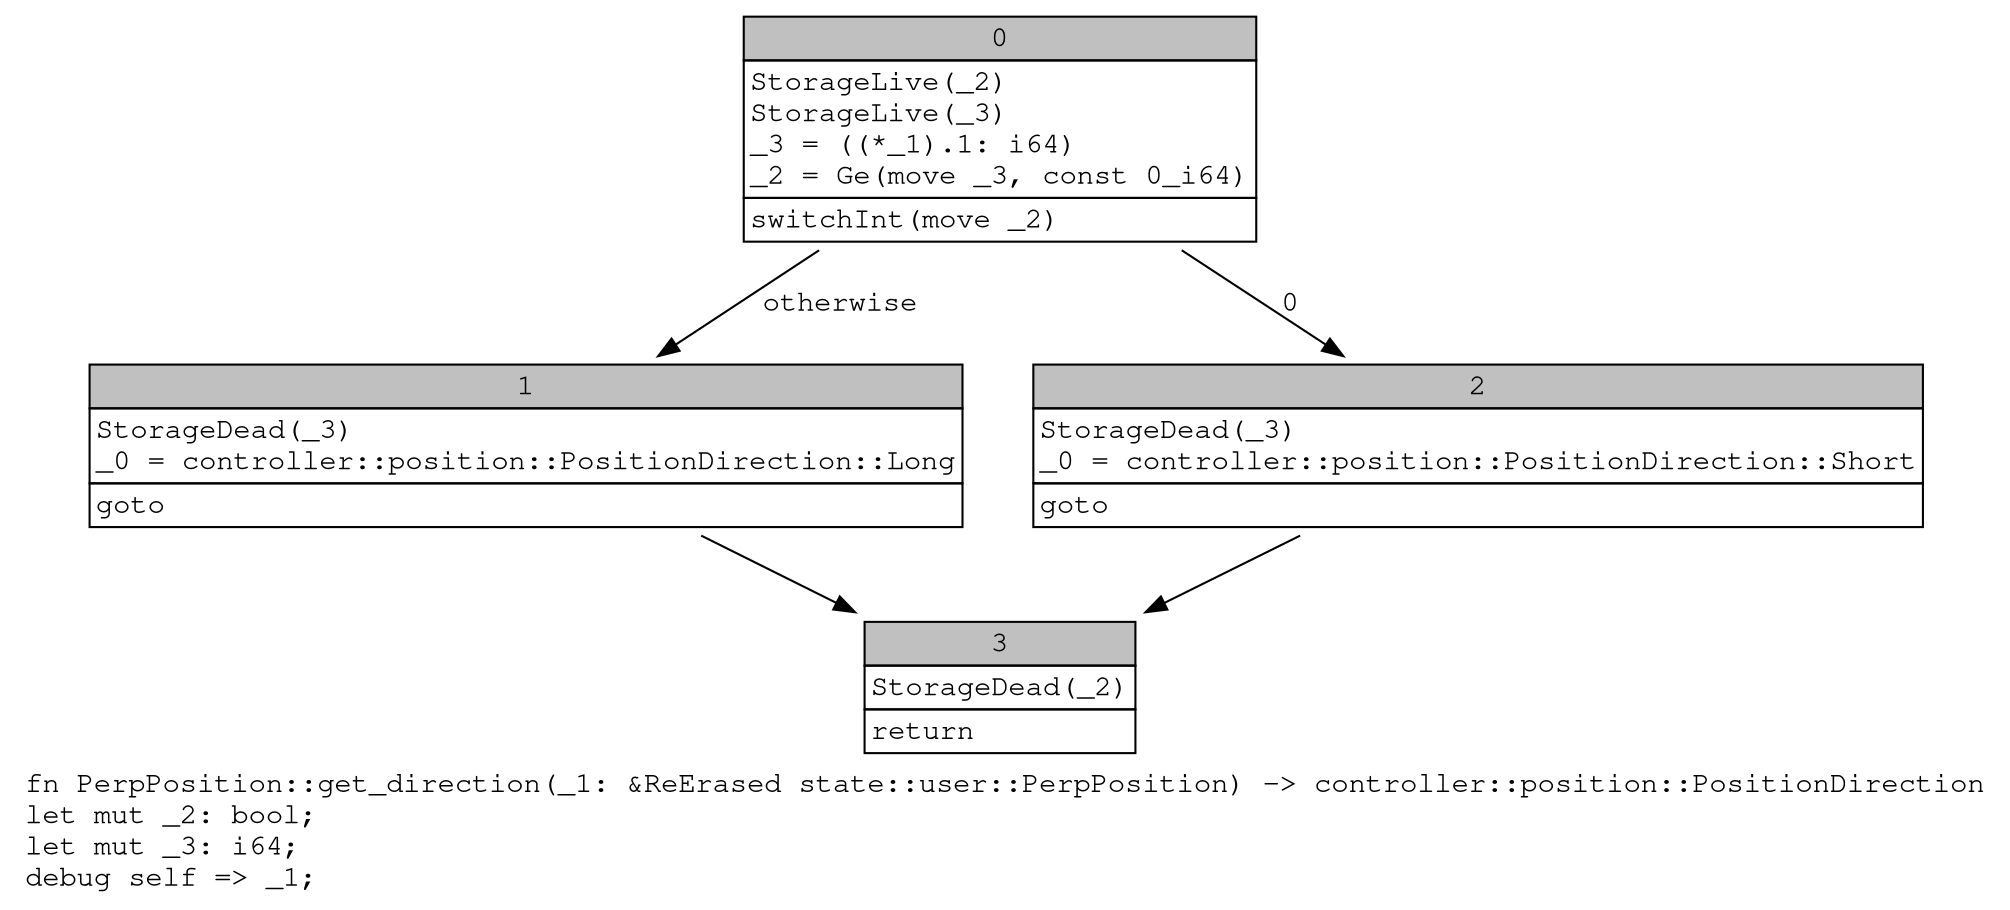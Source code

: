 digraph Mir_0_4363 {
    graph [fontname="Courier, monospace"];
    node [fontname="Courier, monospace"];
    edge [fontname="Courier, monospace"];
    label=<fn PerpPosition::get_direction(_1: &amp;ReErased state::user::PerpPosition) -&gt; controller::position::PositionDirection<br align="left"/>let mut _2: bool;<br align="left"/>let mut _3: i64;<br align="left"/>debug self =&gt; _1;<br align="left"/>>;
    bb0__0_4363 [shape="none", label=<<table border="0" cellborder="1" cellspacing="0"><tr><td bgcolor="gray" align="center" colspan="1">0</td></tr><tr><td align="left" balign="left">StorageLive(_2)<br/>StorageLive(_3)<br/>_3 = ((*_1).1: i64)<br/>_2 = Ge(move _3, const 0_i64)<br/></td></tr><tr><td align="left">switchInt(move _2)</td></tr></table>>];
    bb1__0_4363 [shape="none", label=<<table border="0" cellborder="1" cellspacing="0"><tr><td bgcolor="gray" align="center" colspan="1">1</td></tr><tr><td align="left" balign="left">StorageDead(_3)<br/>_0 = controller::position::PositionDirection::Long<br/></td></tr><tr><td align="left">goto</td></tr></table>>];
    bb2__0_4363 [shape="none", label=<<table border="0" cellborder="1" cellspacing="0"><tr><td bgcolor="gray" align="center" colspan="1">2</td></tr><tr><td align="left" balign="left">StorageDead(_3)<br/>_0 = controller::position::PositionDirection::Short<br/></td></tr><tr><td align="left">goto</td></tr></table>>];
    bb3__0_4363 [shape="none", label=<<table border="0" cellborder="1" cellspacing="0"><tr><td bgcolor="gray" align="center" colspan="1">3</td></tr><tr><td align="left" balign="left">StorageDead(_2)<br/></td></tr><tr><td align="left">return</td></tr></table>>];
    bb0__0_4363 -> bb2__0_4363 [label="0"];
    bb0__0_4363 -> bb1__0_4363 [label="otherwise"];
    bb1__0_4363 -> bb3__0_4363 [label=""];
    bb2__0_4363 -> bb3__0_4363 [label=""];
}
